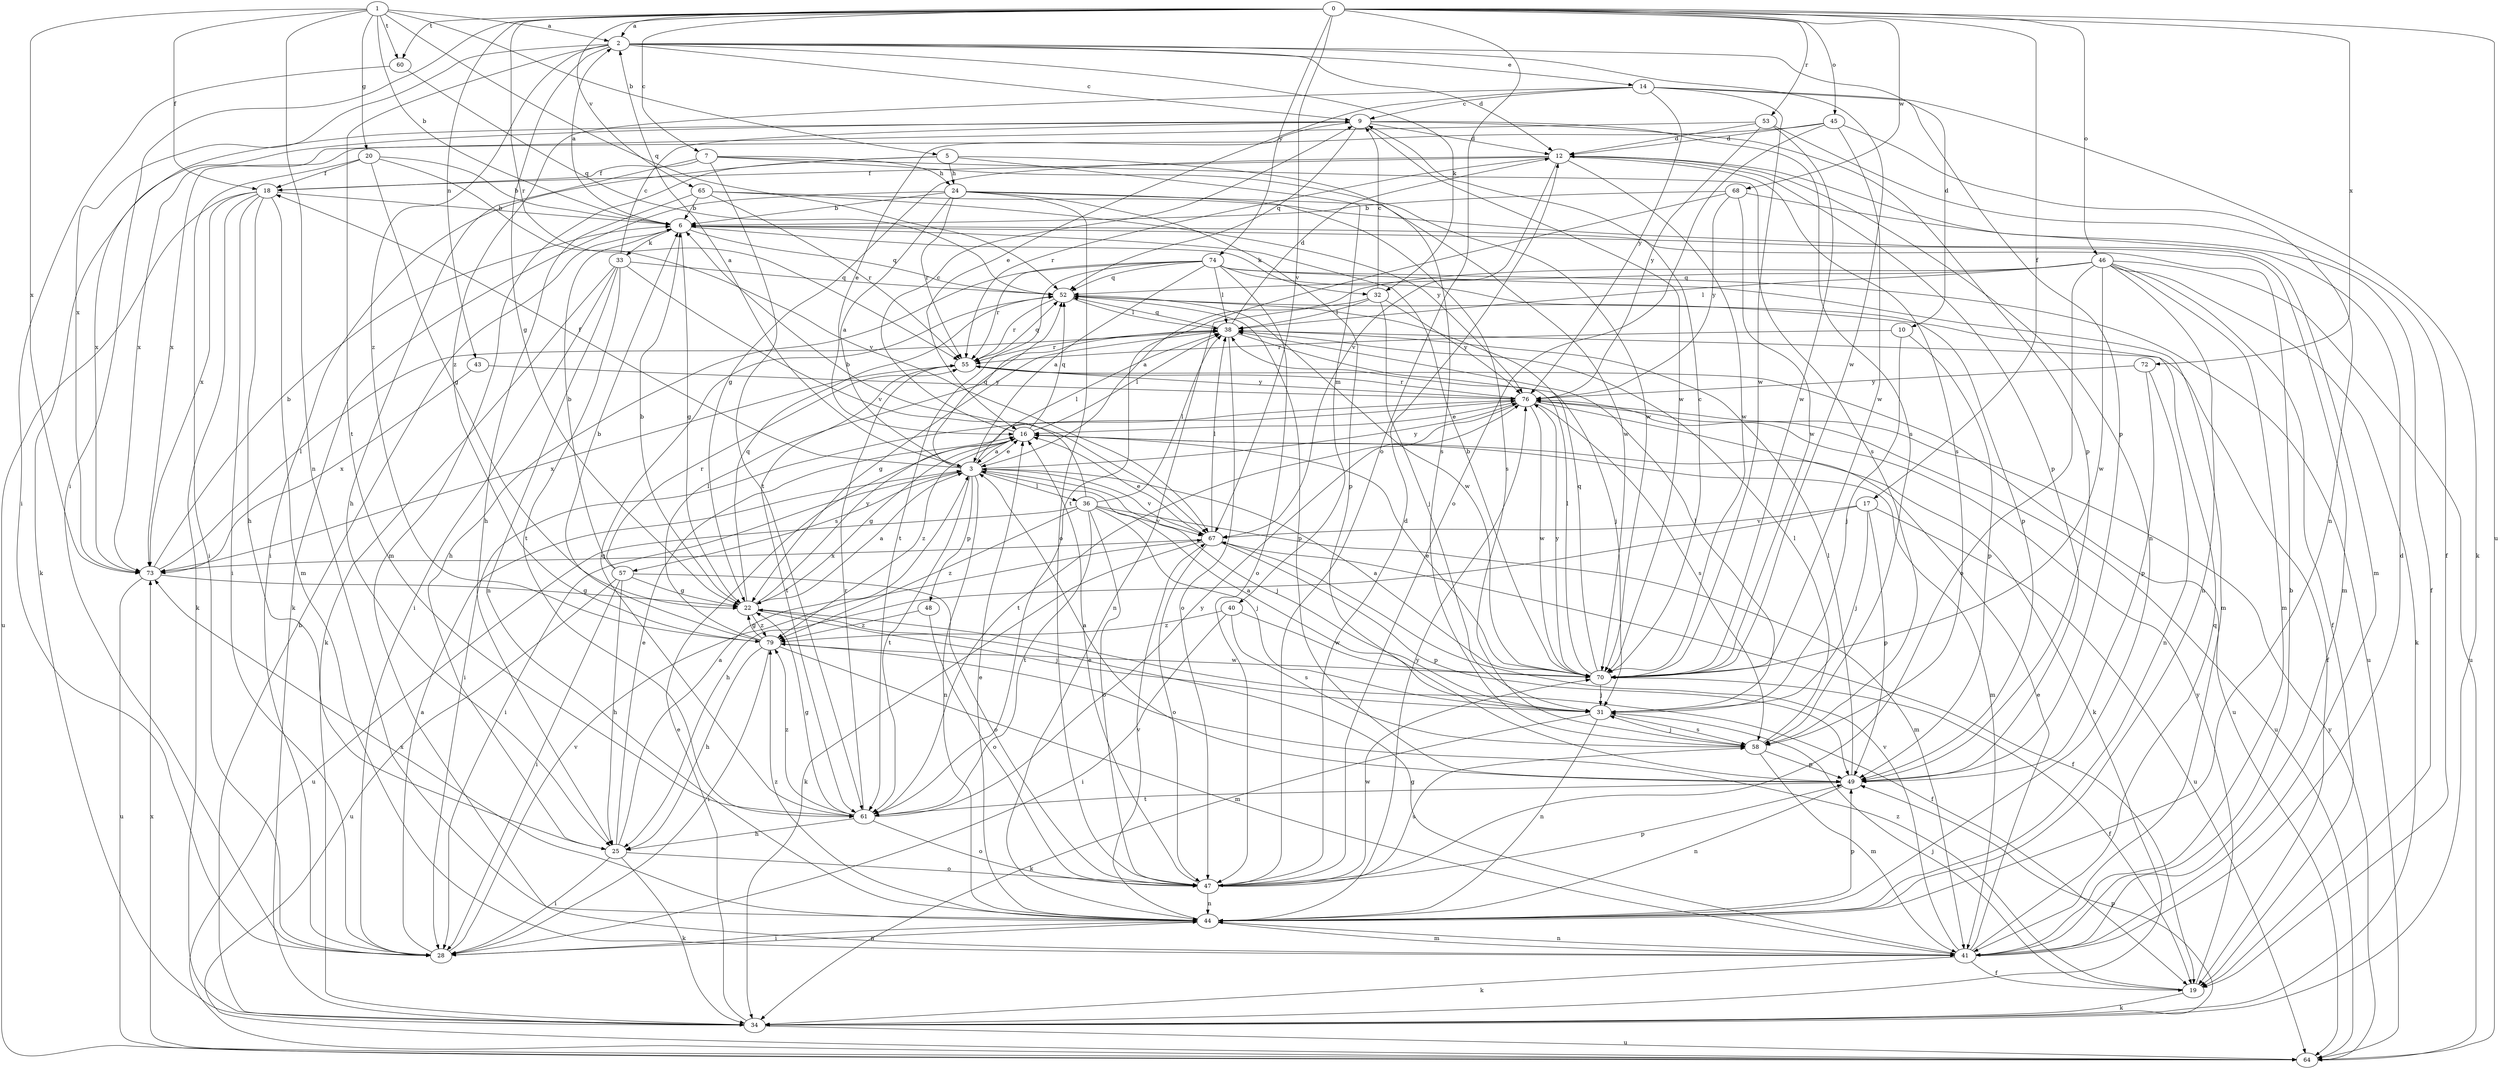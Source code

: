 strict digraph  {
0;
1;
2;
3;
5;
6;
7;
9;
10;
12;
14;
16;
17;
18;
19;
20;
22;
24;
25;
28;
31;
32;
33;
34;
36;
38;
40;
41;
43;
44;
45;
46;
47;
48;
49;
52;
53;
55;
57;
58;
60;
61;
64;
65;
67;
68;
70;
72;
73;
74;
76;
79;
0 -> 2  [label=a];
0 -> 7  [label=c];
0 -> 17  [label=f];
0 -> 28  [label=i];
0 -> 43  [label=n];
0 -> 45  [label=o];
0 -> 46  [label=o];
0 -> 47  [label=o];
0 -> 53  [label=r];
0 -> 55  [label=r];
0 -> 60  [label=t];
0 -> 64  [label=u];
0 -> 65  [label=v];
0 -> 67  [label=v];
0 -> 68  [label=w];
0 -> 72  [label=x];
0 -> 74  [label=y];
1 -> 2  [label=a];
1 -> 5  [label=b];
1 -> 6  [label=b];
1 -> 18  [label=f];
1 -> 20  [label=g];
1 -> 44  [label=n];
1 -> 52  [label=q];
1 -> 60  [label=t];
1 -> 73  [label=x];
2 -> 9  [label=c];
2 -> 10  [label=d];
2 -> 12  [label=d];
2 -> 14  [label=e];
2 -> 22  [label=g];
2 -> 32  [label=k];
2 -> 61  [label=t];
2 -> 70  [label=w];
2 -> 73  [label=x];
2 -> 79  [label=z];
3 -> 2  [label=a];
3 -> 16  [label=e];
3 -> 18  [label=f];
3 -> 28  [label=i];
3 -> 31  [label=j];
3 -> 36  [label=l];
3 -> 38  [label=l];
3 -> 44  [label=n];
3 -> 48  [label=p];
3 -> 52  [label=q];
3 -> 57  [label=s];
3 -> 61  [label=t];
3 -> 67  [label=v];
3 -> 76  [label=y];
5 -> 24  [label=h];
5 -> 28  [label=i];
5 -> 40  [label=m];
5 -> 41  [label=m];
5 -> 58  [label=s];
6 -> 2  [label=a];
6 -> 22  [label=g];
6 -> 32  [label=k];
6 -> 33  [label=k];
6 -> 41  [label=m];
6 -> 52  [label=q];
7 -> 18  [label=f];
7 -> 24  [label=h];
7 -> 25  [label=h];
7 -> 58  [label=s];
7 -> 61  [label=t];
7 -> 70  [label=w];
9 -> 12  [label=d];
9 -> 16  [label=e];
9 -> 34  [label=k];
9 -> 49  [label=p];
9 -> 52  [label=q];
9 -> 58  [label=s];
9 -> 70  [label=w];
9 -> 73  [label=x];
10 -> 31  [label=j];
10 -> 49  [label=p];
10 -> 55  [label=r];
12 -> 18  [label=f];
12 -> 22  [label=g];
12 -> 44  [label=n];
12 -> 49  [label=p];
12 -> 55  [label=r];
12 -> 58  [label=s];
12 -> 67  [label=v];
12 -> 70  [label=w];
14 -> 9  [label=c];
14 -> 16  [label=e];
14 -> 34  [label=k];
14 -> 49  [label=p];
14 -> 70  [label=w];
14 -> 76  [label=y];
14 -> 79  [label=z];
16 -> 3  [label=a];
16 -> 9  [label=c];
16 -> 22  [label=g];
16 -> 38  [label=l];
16 -> 41  [label=m];
16 -> 52  [label=q];
16 -> 79  [label=z];
17 -> 25  [label=h];
17 -> 31  [label=j];
17 -> 49  [label=p];
17 -> 64  [label=u];
17 -> 67  [label=v];
18 -> 6  [label=b];
18 -> 25  [label=h];
18 -> 28  [label=i];
18 -> 34  [label=k];
18 -> 41  [label=m];
18 -> 64  [label=u];
18 -> 73  [label=x];
19 -> 31  [label=j];
19 -> 34  [label=k];
19 -> 76  [label=y];
19 -> 79  [label=z];
20 -> 6  [label=b];
20 -> 18  [label=f];
20 -> 22  [label=g];
20 -> 28  [label=i];
20 -> 67  [label=v];
22 -> 3  [label=a];
22 -> 6  [label=b];
22 -> 19  [label=f];
22 -> 31  [label=j];
22 -> 52  [label=q];
22 -> 76  [label=y];
22 -> 79  [label=z];
24 -> 3  [label=a];
24 -> 6  [label=b];
24 -> 34  [label=k];
24 -> 47  [label=o];
24 -> 49  [label=p];
24 -> 55  [label=r];
24 -> 58  [label=s];
24 -> 70  [label=w];
25 -> 3  [label=a];
25 -> 16  [label=e];
25 -> 28  [label=i];
25 -> 34  [label=k];
25 -> 47  [label=o];
28 -> 3  [label=a];
28 -> 44  [label=n];
28 -> 67  [label=v];
31 -> 3  [label=a];
31 -> 34  [label=k];
31 -> 38  [label=l];
31 -> 44  [label=n];
31 -> 58  [label=s];
32 -> 9  [label=c];
32 -> 31  [label=j];
32 -> 38  [label=l];
32 -> 44  [label=n];
32 -> 76  [label=y];
33 -> 9  [label=c];
33 -> 28  [label=i];
33 -> 34  [label=k];
33 -> 44  [label=n];
33 -> 52  [label=q];
33 -> 61  [label=t];
33 -> 67  [label=v];
34 -> 6  [label=b];
34 -> 16  [label=e];
34 -> 49  [label=p];
34 -> 64  [label=u];
36 -> 6  [label=b];
36 -> 31  [label=j];
36 -> 38  [label=l];
36 -> 41  [label=m];
36 -> 47  [label=o];
36 -> 61  [label=t];
36 -> 64  [label=u];
36 -> 67  [label=v];
36 -> 79  [label=z];
38 -> 12  [label=d];
38 -> 19  [label=f];
38 -> 22  [label=g];
38 -> 31  [label=j];
38 -> 47  [label=o];
38 -> 52  [label=q];
38 -> 55  [label=r];
40 -> 28  [label=i];
40 -> 58  [label=s];
40 -> 70  [label=w];
40 -> 79  [label=z];
41 -> 6  [label=b];
41 -> 12  [label=d];
41 -> 16  [label=e];
41 -> 19  [label=f];
41 -> 22  [label=g];
41 -> 34  [label=k];
41 -> 44  [label=n];
41 -> 52  [label=q];
41 -> 67  [label=v];
43 -> 73  [label=x];
43 -> 76  [label=y];
44 -> 16  [label=e];
44 -> 28  [label=i];
44 -> 41  [label=m];
44 -> 49  [label=p];
44 -> 67  [label=v];
44 -> 73  [label=x];
44 -> 76  [label=y];
44 -> 79  [label=z];
45 -> 12  [label=d];
45 -> 44  [label=n];
45 -> 47  [label=o];
45 -> 70  [label=w];
45 -> 73  [label=x];
46 -> 3  [label=a];
46 -> 19  [label=f];
46 -> 34  [label=k];
46 -> 38  [label=l];
46 -> 41  [label=m];
46 -> 44  [label=n];
46 -> 47  [label=o];
46 -> 52  [label=q];
46 -> 64  [label=u];
46 -> 70  [label=w];
47 -> 12  [label=d];
47 -> 16  [label=e];
47 -> 44  [label=n];
47 -> 49  [label=p];
47 -> 58  [label=s];
47 -> 70  [label=w];
48 -> 47  [label=o];
48 -> 79  [label=z];
49 -> 3  [label=a];
49 -> 38  [label=l];
49 -> 44  [label=n];
49 -> 61  [label=t];
52 -> 38  [label=l];
52 -> 49  [label=p];
52 -> 55  [label=r];
52 -> 70  [label=w];
53 -> 12  [label=d];
53 -> 19  [label=f];
53 -> 70  [label=w];
53 -> 73  [label=x];
53 -> 76  [label=y];
55 -> 52  [label=q];
55 -> 61  [label=t];
55 -> 64  [label=u];
55 -> 73  [label=x];
55 -> 76  [label=y];
57 -> 6  [label=b];
57 -> 22  [label=g];
57 -> 25  [label=h];
57 -> 28  [label=i];
57 -> 47  [label=o];
57 -> 55  [label=r];
57 -> 64  [label=u];
58 -> 31  [label=j];
58 -> 38  [label=l];
58 -> 41  [label=m];
58 -> 49  [label=p];
60 -> 28  [label=i];
60 -> 52  [label=q];
61 -> 22  [label=g];
61 -> 25  [label=h];
61 -> 47  [label=o];
61 -> 52  [label=q];
61 -> 55  [label=r];
61 -> 76  [label=y];
61 -> 79  [label=z];
64 -> 73  [label=x];
64 -> 76  [label=y];
65 -> 6  [label=b];
65 -> 25  [label=h];
65 -> 41  [label=m];
65 -> 55  [label=r];
65 -> 76  [label=y];
67 -> 16  [label=e];
67 -> 19  [label=f];
67 -> 34  [label=k];
67 -> 38  [label=l];
67 -> 47  [label=o];
67 -> 49  [label=p];
67 -> 73  [label=x];
68 -> 6  [label=b];
68 -> 19  [label=f];
68 -> 61  [label=t];
68 -> 70  [label=w];
68 -> 76  [label=y];
70 -> 3  [label=a];
70 -> 6  [label=b];
70 -> 9  [label=c];
70 -> 16  [label=e];
70 -> 19  [label=f];
70 -> 31  [label=j];
70 -> 38  [label=l];
70 -> 52  [label=q];
70 -> 76  [label=y];
72 -> 44  [label=n];
72 -> 49  [label=p];
72 -> 76  [label=y];
73 -> 6  [label=b];
73 -> 22  [label=g];
73 -> 38  [label=l];
73 -> 64  [label=u];
74 -> 3  [label=a];
74 -> 25  [label=h];
74 -> 38  [label=l];
74 -> 41  [label=m];
74 -> 47  [label=o];
74 -> 49  [label=p];
74 -> 52  [label=q];
74 -> 55  [label=r];
74 -> 61  [label=t];
74 -> 64  [label=u];
76 -> 16  [label=e];
76 -> 28  [label=i];
76 -> 34  [label=k];
76 -> 55  [label=r];
76 -> 58  [label=s];
76 -> 61  [label=t];
76 -> 64  [label=u];
76 -> 70  [label=w];
79 -> 6  [label=b];
79 -> 22  [label=g];
79 -> 25  [label=h];
79 -> 28  [label=i];
79 -> 38  [label=l];
79 -> 41  [label=m];
79 -> 70  [label=w];
}
